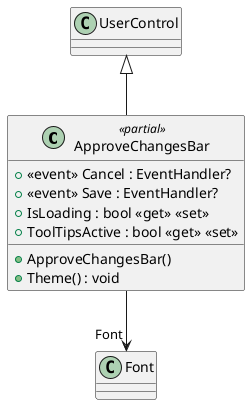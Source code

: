 @startuml
class ApproveChangesBar <<partial>> {
    + ApproveChangesBar()
    + Theme() : void
    +  <<event>> Cancel : EventHandler? 
    +  <<event>> Save : EventHandler? 
    + IsLoading : bool <<get>> <<set>>
    + ToolTipsActive : bool <<get>> <<set>>
}
UserControl <|-- ApproveChangesBar
ApproveChangesBar --> "Font" Font
@enduml
